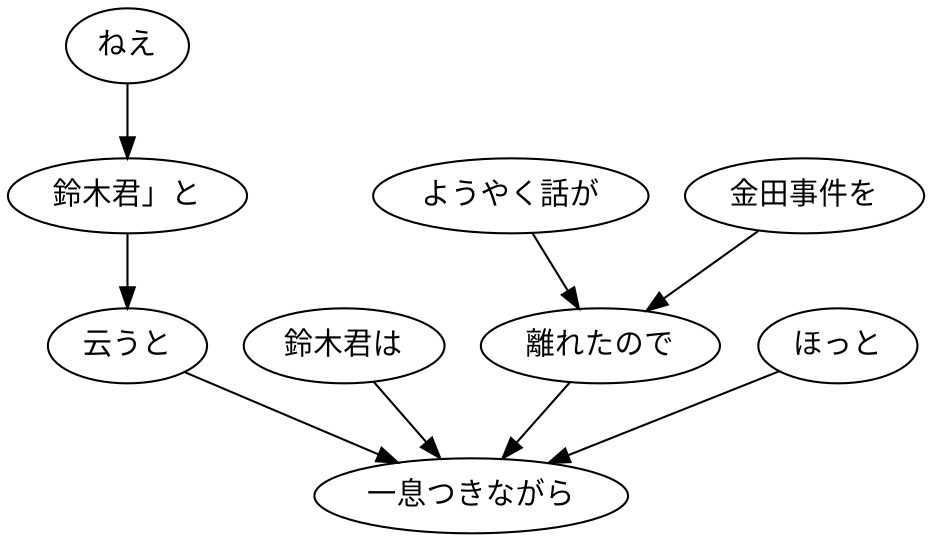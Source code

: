 digraph graph2640 {
	node0 [label="ねえ"];
	node1 [label="鈴木君」と"];
	node2 [label="云うと"];
	node3 [label="鈴木君は"];
	node4 [label="ようやく話が"];
	node5 [label="金田事件を"];
	node6 [label="離れたので"];
	node7 [label="ほっと"];
	node8 [label="一息つきながら"];
	node0 -> node1;
	node1 -> node2;
	node2 -> node8;
	node3 -> node8;
	node4 -> node6;
	node5 -> node6;
	node6 -> node8;
	node7 -> node8;
}
